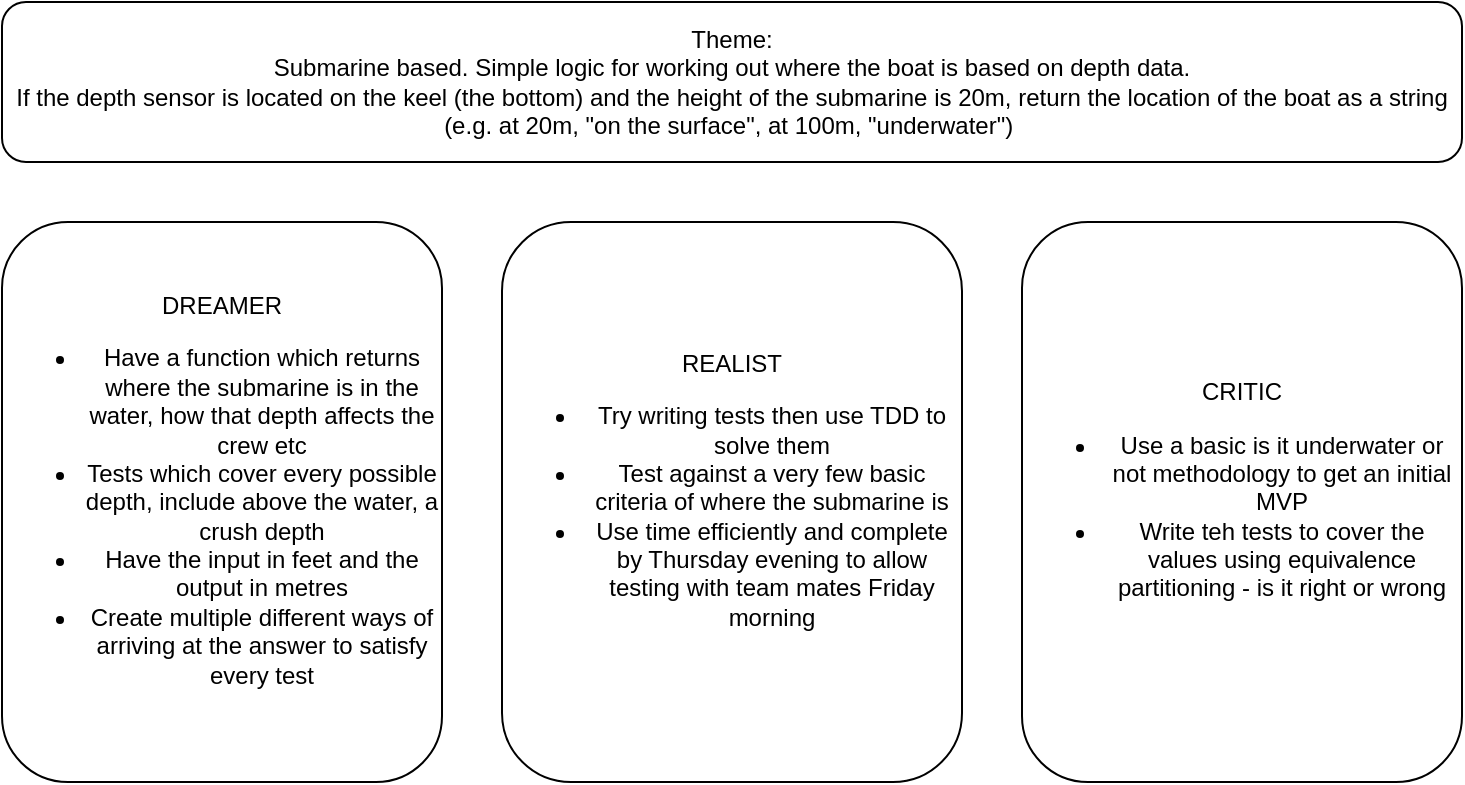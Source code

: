 <mxfile>
    <diagram id="t0s1odw_he6nSF_8H_vn" name="Page-1">
        <mxGraphModel dx="1046" dy="434" grid="1" gridSize="10" guides="1" tooltips="1" connect="1" arrows="1" fold="1" page="1" pageScale="1" pageWidth="827" pageHeight="1169" math="0" shadow="0">
            <root>
                <mxCell id="0"/>
                <mxCell id="1" parent="0"/>
                <mxCell id="2" value="DREAMER&lt;br&gt;&lt;ul&gt;&lt;li&gt;Have a function which returns where the submarine is in the water, how that depth affects the crew etc&lt;/li&gt;&lt;li&gt;Tests which cover every possible depth, include above the water, a crush depth&lt;/li&gt;&lt;li&gt;Have the input in feet and the output in metres&lt;/li&gt;&lt;li&gt;Create multiple different ways of arriving at the answer to satisfy every test&lt;/li&gt;&lt;/ul&gt;" style="rounded=1;whiteSpace=wrap;html=1;" parent="1" vertex="1">
                    <mxGeometry x="40" y="170" width="220" height="280" as="geometry"/>
                </mxCell>
                <mxCell id="3" value="REALIST&lt;br&gt;&lt;ul&gt;&lt;li&gt;Try writing tests then use TDD to solve them&lt;/li&gt;&lt;li&gt;Test against a very few basic criteria of where the submarine is&lt;/li&gt;&lt;li&gt;Use time efficiently and complete by Thursday evening to allow testing with team mates Friday morning&lt;/li&gt;&lt;/ul&gt;" style="rounded=1;whiteSpace=wrap;html=1;" parent="1" vertex="1">
                    <mxGeometry x="290" y="170" width="230" height="280" as="geometry"/>
                </mxCell>
                <mxCell id="4" value="CRITIC&lt;br&gt;&lt;ul&gt;&lt;li&gt;Use a basic is it underwater or not methodology to get an initial MVP&lt;/li&gt;&lt;li&gt;Write teh tests to cover the values using equivalence partitioning - is it right or wrong&lt;/li&gt;&lt;/ul&gt;" style="rounded=1;whiteSpace=wrap;html=1;" parent="1" vertex="1">
                    <mxGeometry x="550" y="170" width="220" height="280" as="geometry"/>
                </mxCell>
                <mxCell id="5" value="Theme:&lt;br&gt;Submarine based. Simple logic for working out where the boat is based on depth data.&lt;br&gt;If the depth sensor is located on the keel (the bottom) and the height of the submarine is 20m, return the location of the boat as a string (e.g. at 20m, &quot;on the surface&quot;, at 100m, &quot;underwater&quot;)&amp;nbsp;" style="rounded=1;whiteSpace=wrap;html=1;" parent="1" vertex="1">
                    <mxGeometry x="40" y="60" width="730" height="80" as="geometry"/>
                </mxCell>
            </root>
        </mxGraphModel>
    </diagram>
</mxfile>